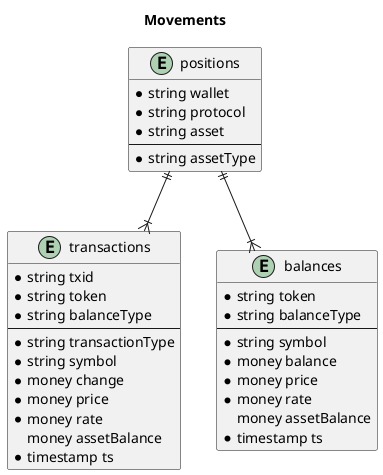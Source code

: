 @startuml

title Movements

entity positions {
  * string wallet
  * string protocol
  * string asset
  ----
  * string assetType
}

entity transactions {
  * string txid
  * string token
  * string balanceType
  --
  * string transactionType
  * string symbol
  * money change
  * money price
  * money rate
    money assetBalance
  * timestamp ts
}

positions ||--|{ transactions

entity balances {
  * string token
  * string balanceType
  --
  * string symbol
  * money balance
  * money price
  * money rate
    money assetBalance
  * timestamp ts
}

positions ||--|{ balances


@enduml
